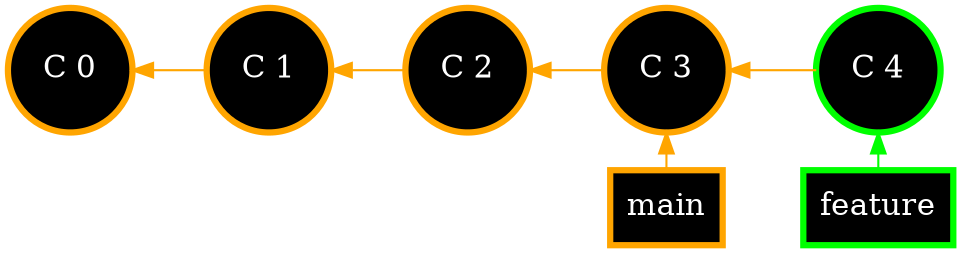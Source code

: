 digraph git_merge_fast_fwd {
    splines=line
    rankdir=LR
    bgcolor=transparent

    node[width=0.3, shape=rect, fontsize=15.0, style="bold,filled", fillcolor=black, fontcolor=white, color=orange, penwidth=3]
    edge[color=orange, dir=back]

    main [label="main"]
    node[color=green]
    feature [label="feature"]

    node[shape=circle, fontsize=15.0, style=filled, fillcolor=black, fontcolor=white, color=orange]

    c_0 [label="C 0", group=main]
    c_1 [label="C 1", group=main]
    c_2 [label="C 2", group=main]
    c_3 [label="C 3", group=main]
    node[color=green]
    c_4 [label="C 4", group=main]
    /* Marked nodes */
    node[shape=circle, style=filled, fillcolor=black, fontcolor=white, color=blue]
//    c_2 [label="C 2", group=main]
//    c_4 [label="C 4", group=branch]

    c_0 -> c_1 -> c_2 -> c_3 -> c_4

    c_3 -> main
    c_4 -> feature [color=green]

    {rank=same; c_3 main}
    {rank=same; c_4 feature}
}
